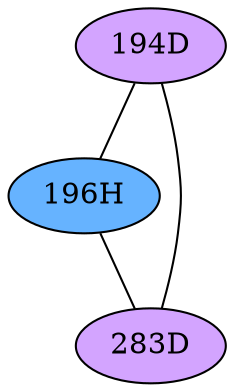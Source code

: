 // The Round Table
graph {
	"194D" [fillcolor="#D3A4FF" style=radial]
	"196H" [fillcolor="#66B3FF" style=radial]
	"194D" -- "196H" [penwidth=1]
	"194D" [fillcolor="#D3A4FF" style=radial]
	"283D" [fillcolor="#D3A4FF" style=radial]
	"194D" -- "283D" [penwidth=1]
	"196H" [fillcolor="#66B3FF" style=radial]
	"283D" [fillcolor="#D3A4FF" style=radial]
	"196H" -- "283D" [penwidth=1]
}
